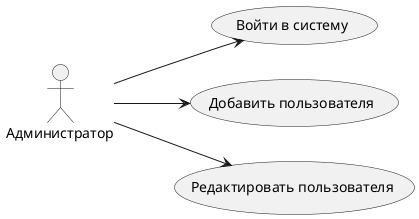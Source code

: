 @startuml

left to right direction

actor "Администратор" as fc

usecase "Войти в систему" as UC1
usecase "Добавить пользователя" as UC2
usecase "Редактировать пользователя" as UC3

fc --> UC1
fc --> UC2
fc --> UC3

@enduml